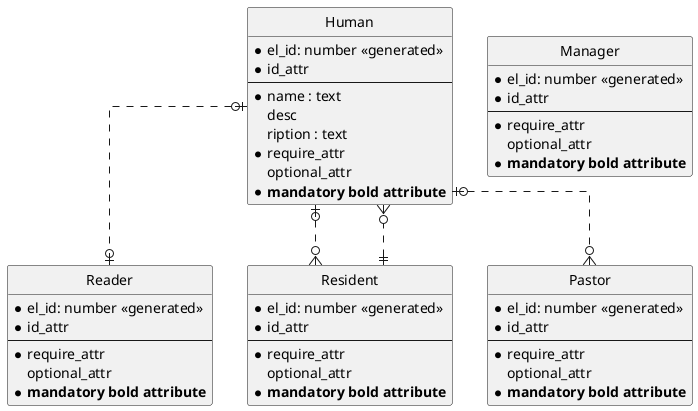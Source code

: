 @startuml

' hide the spot
hide circle

' avoid problems with angel crows feet
skinparam linetype ortho

entity "Human" as human{
    *el_id: number <<generated>>
    * id_attr
    --
    *name : text
    desc
    ription : text
    * require_attr
    optional_attr
    * **mandatory bold attribute**
}

entity "Manager" as hmanager{
    *el_id: number <<generated>>
    * id_attr
    --
    * require_attr
    optional_attr
    * **mandatory bold attribute**
}

entity "Reader" as hreader {
    *el_id: number <<generated>>
    * id_attr
    --
    * require_attr
    optional_attr
    * **mandatory bold attribute**
}

entity "Resident" as hresidet {
    *el_id: number <<generated>>
    * id_attr
    --
    * require_attr
    optional_attr
    * **mandatory bold attribute**
}

entity "Pastor" as hpastor{
    *el_id: number <<generated>>
    * id_attr
    --
    * require_attr
    optional_attr
    * **mandatory bold attribute**
}

' one to many
human |o..o{ hpastor 
human |o..o{ hresidet

' one to one
human |o..o| hreader

' many to one
hresidet ||..o{ human
 

@enduml
' System roles:
'     - Manager
'     - Reader
'     - Resident
'     - Pastor

' Entites:
'     - Residenstvo
'     - Human
'     - Book
'     - Review
'     - Tracking
'     - Raiting
'     - Transaction

'     Configurations:
'         - Tag
'         - List
'         - TimeSlots
